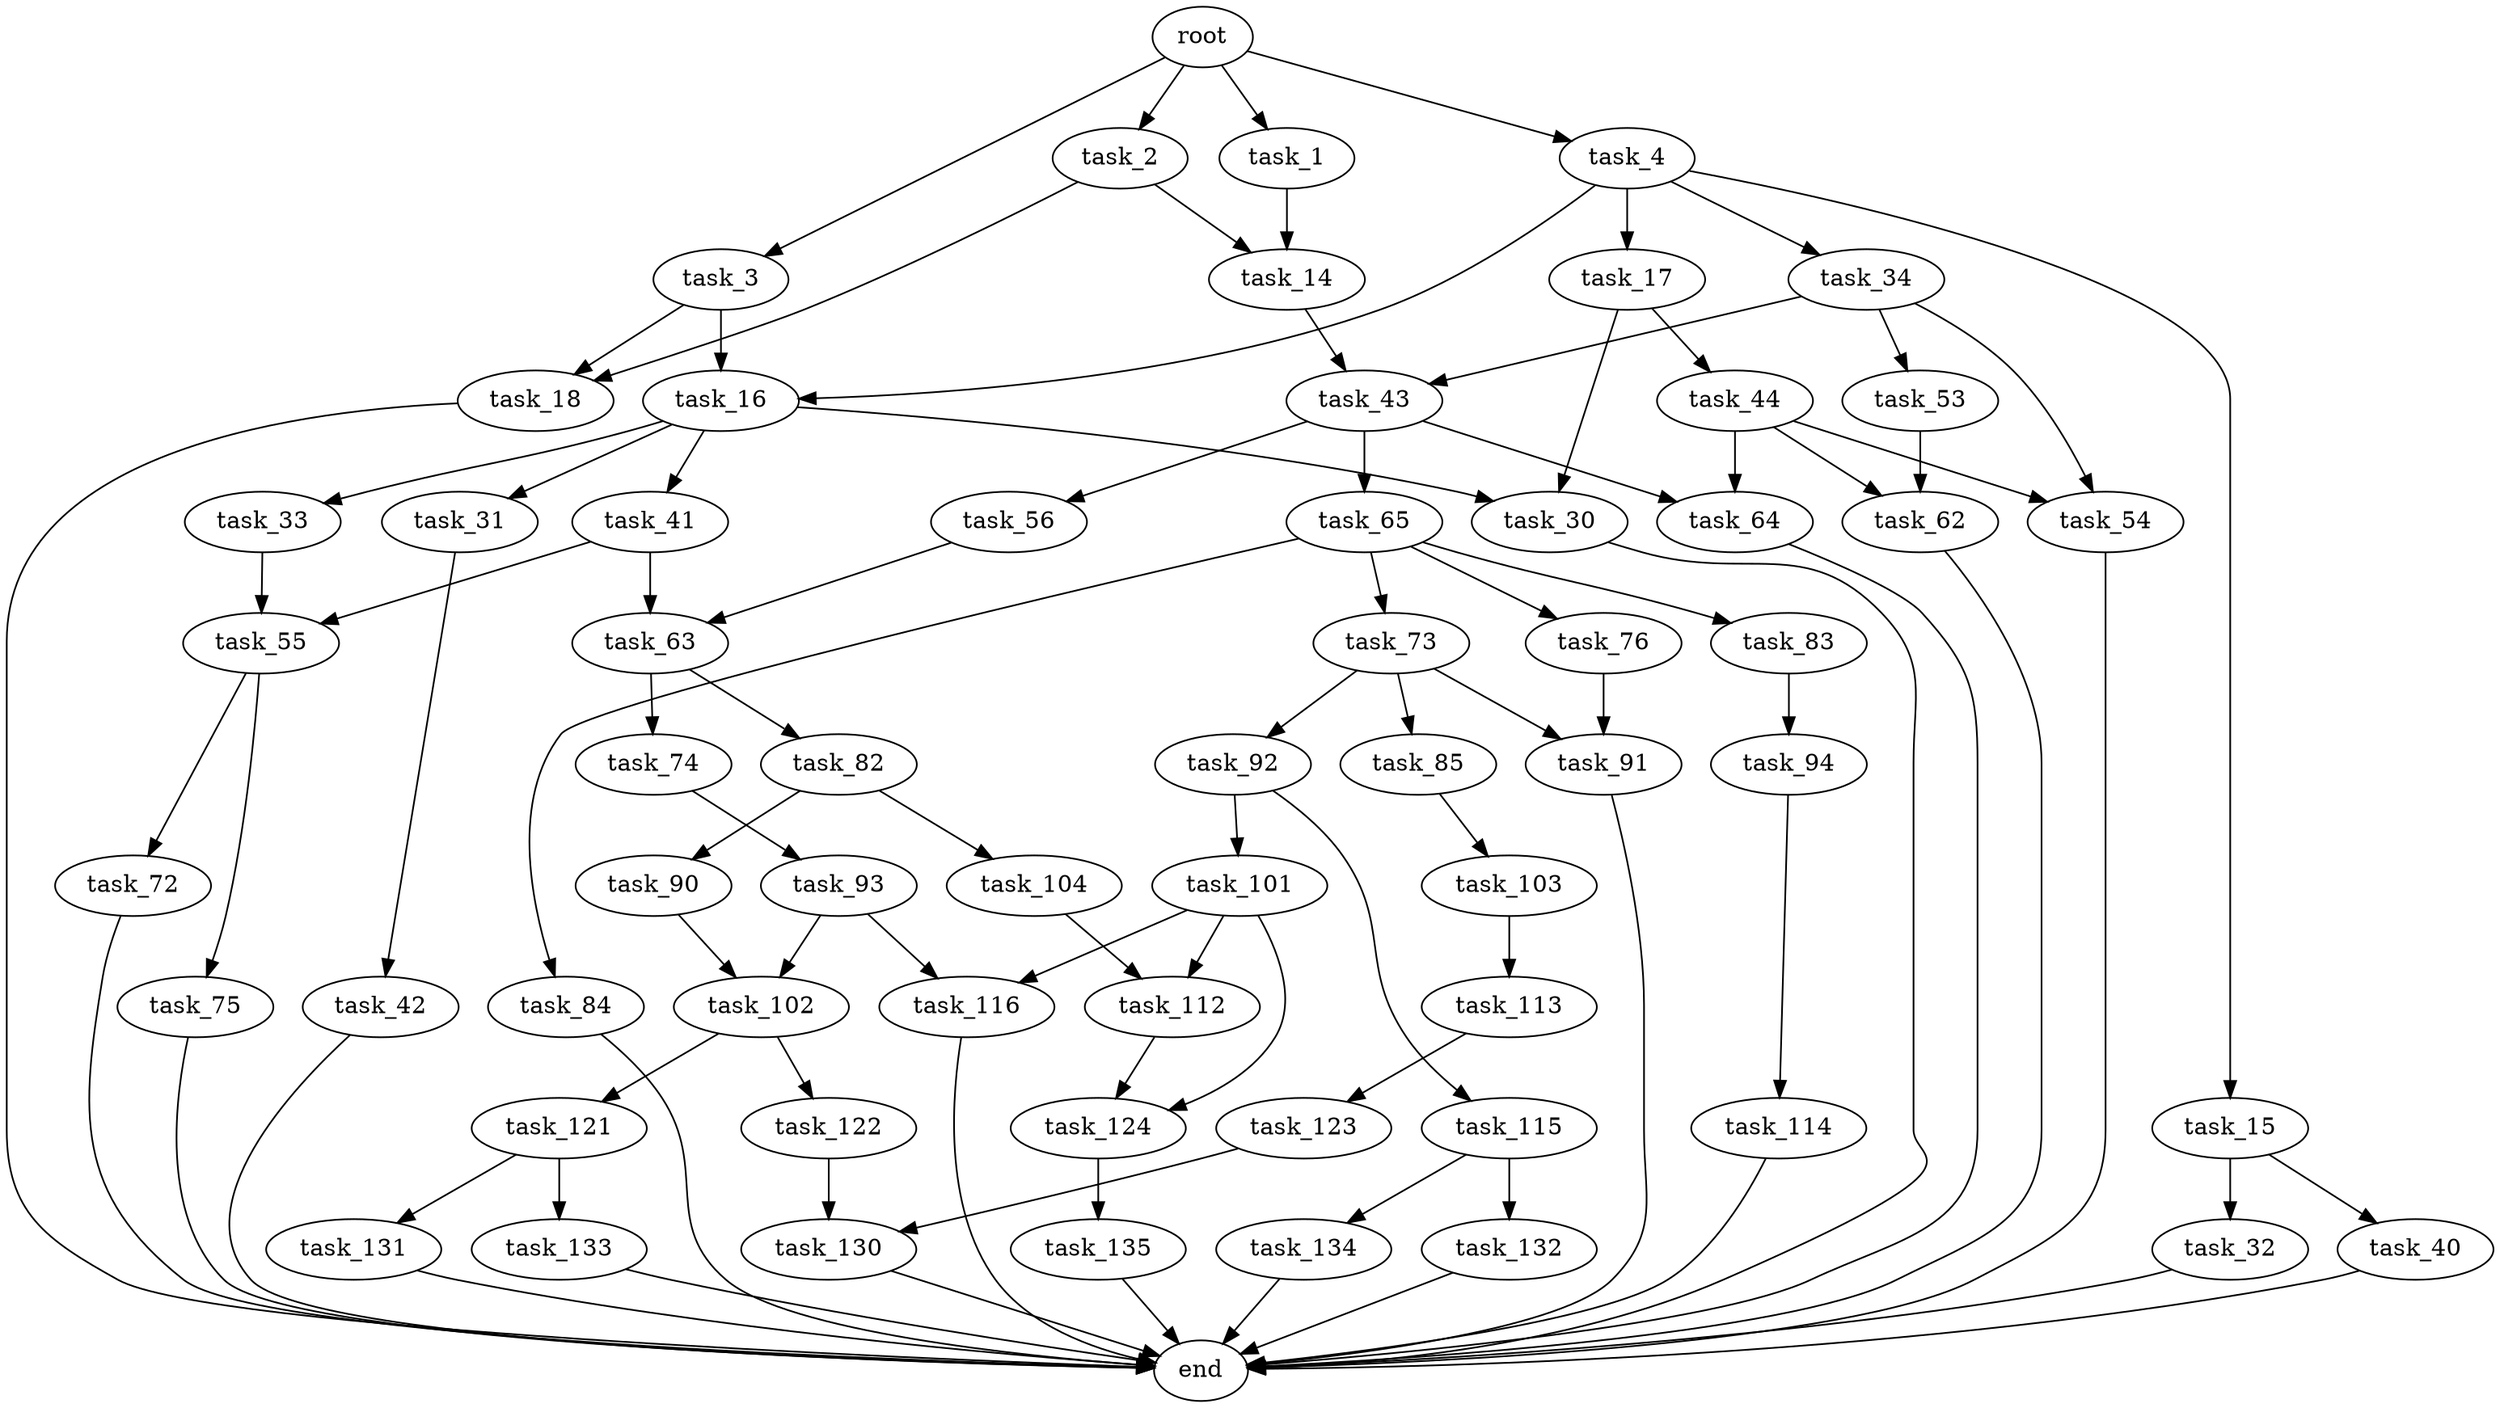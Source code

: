digraph G {
  root [size="0.000000"];
  task_1 [size="12339014657.000000"];
  task_2 [size="782757789696.000000"];
  task_3 [size="17421314628.000000"];
  task_4 [size="8589934592.000000"];
  task_14 [size="8589934592.000000"];
  task_15 [size="8589934592.000000"];
  task_16 [size="448448533515.000000"];
  task_17 [size="103646050959.000000"];
  task_18 [size="549755813888.000000"];
  task_30 [size="85713205455.000000"];
  task_31 [size="8433924250.000000"];
  task_32 [size="1073741824000.000000"];
  task_33 [size="89216931540.000000"];
  task_34 [size="231928233984.000000"];
  task_40 [size="6894303841.000000"];
  task_41 [size="68719476736.000000"];
  task_42 [size="8589934592.000000"];
  task_43 [size="28991029248.000000"];
  task_44 [size="419465005523.000000"];
  task_53 [size="2141129564.000000"];
  task_54 [size="1925613341.000000"];
  task_55 [size="32580640622.000000"];
  task_56 [size="7857066879.000000"];
  task_62 [size="134217728000.000000"];
  task_63 [size="231928233984.000000"];
  task_64 [size="6405229532.000000"];
  task_65 [size="1073741824000.000000"];
  task_72 [size="24691247153.000000"];
  task_73 [size="170318722357.000000"];
  task_74 [size="3131704297.000000"];
  task_75 [size="98961152381.000000"];
  task_76 [size="62463572065.000000"];
  task_82 [size="8368251041.000000"];
  task_83 [size="28991029248.000000"];
  task_84 [size="476187200779.000000"];
  task_85 [size="368293445632.000000"];
  task_90 [size="368293445632.000000"];
  task_91 [size="42881954914.000000"];
  task_92 [size="16320168420.000000"];
  task_93 [size="8589934592.000000"];
  task_94 [size="8671457488.000000"];
  task_101 [size="782757789696.000000"];
  task_102 [size="134217728000.000000"];
  task_103 [size="231928233984.000000"];
  task_104 [size="288570872895.000000"];
  task_112 [size="737528373721.000000"];
  task_113 [size="10907957242.000000"];
  task_114 [size="5231759630.000000"];
  task_115 [size="28991029248.000000"];
  task_116 [size="231928233984.000000"];
  task_121 [size="111005555630.000000"];
  task_122 [size="231928233984.000000"];
  task_123 [size="3727454208.000000"];
  task_124 [size="984670359303.000000"];
  task_130 [size="24681836288.000000"];
  task_131 [size="16981272523.000000"];
  task_132 [size="231928233984.000000"];
  task_133 [size="93804792464.000000"];
  task_134 [size="782757789696.000000"];
  task_135 [size="603072019.000000"];
  end [size="0.000000"];

  root -> task_1 [size="1.000000"];
  root -> task_2 [size="1.000000"];
  root -> task_3 [size="1.000000"];
  root -> task_4 [size="1.000000"];
  task_1 -> task_14 [size="301989888.000000"];
  task_2 -> task_14 [size="679477248.000000"];
  task_2 -> task_18 [size="679477248.000000"];
  task_3 -> task_16 [size="33554432.000000"];
  task_3 -> task_18 [size="33554432.000000"];
  task_4 -> task_15 [size="33554432.000000"];
  task_4 -> task_16 [size="33554432.000000"];
  task_4 -> task_17 [size="33554432.000000"];
  task_4 -> task_34 [size="33554432.000000"];
  task_14 -> task_43 [size="33554432.000000"];
  task_15 -> task_32 [size="33554432.000000"];
  task_15 -> task_40 [size="33554432.000000"];
  task_16 -> task_30 [size="536870912.000000"];
  task_16 -> task_31 [size="536870912.000000"];
  task_16 -> task_33 [size="536870912.000000"];
  task_16 -> task_41 [size="536870912.000000"];
  task_17 -> task_30 [size="75497472.000000"];
  task_17 -> task_44 [size="75497472.000000"];
  task_18 -> end [size="1.000000"];
  task_30 -> end [size="1.000000"];
  task_31 -> task_42 [size="536870912.000000"];
  task_32 -> end [size="1.000000"];
  task_33 -> task_55 [size="75497472.000000"];
  task_34 -> task_43 [size="301989888.000000"];
  task_34 -> task_53 [size="301989888.000000"];
  task_34 -> task_54 [size="301989888.000000"];
  task_40 -> end [size="1.000000"];
  task_41 -> task_55 [size="134217728.000000"];
  task_41 -> task_63 [size="134217728.000000"];
  task_42 -> end [size="1.000000"];
  task_43 -> task_56 [size="75497472.000000"];
  task_43 -> task_64 [size="75497472.000000"];
  task_43 -> task_65 [size="75497472.000000"];
  task_44 -> task_54 [size="411041792.000000"];
  task_44 -> task_62 [size="411041792.000000"];
  task_44 -> task_64 [size="411041792.000000"];
  task_53 -> task_62 [size="33554432.000000"];
  task_54 -> end [size="1.000000"];
  task_55 -> task_72 [size="33554432.000000"];
  task_55 -> task_75 [size="33554432.000000"];
  task_56 -> task_63 [size="134217728.000000"];
  task_62 -> end [size="1.000000"];
  task_63 -> task_74 [size="301989888.000000"];
  task_63 -> task_82 [size="301989888.000000"];
  task_64 -> end [size="1.000000"];
  task_65 -> task_73 [size="838860800.000000"];
  task_65 -> task_76 [size="838860800.000000"];
  task_65 -> task_83 [size="838860800.000000"];
  task_65 -> task_84 [size="838860800.000000"];
  task_72 -> end [size="1.000000"];
  task_73 -> task_85 [size="209715200.000000"];
  task_73 -> task_91 [size="209715200.000000"];
  task_73 -> task_92 [size="209715200.000000"];
  task_74 -> task_93 [size="209715200.000000"];
  task_75 -> end [size="1.000000"];
  task_76 -> task_91 [size="134217728.000000"];
  task_82 -> task_90 [size="301989888.000000"];
  task_82 -> task_104 [size="301989888.000000"];
  task_83 -> task_94 [size="75497472.000000"];
  task_84 -> end [size="1.000000"];
  task_85 -> task_103 [size="411041792.000000"];
  task_90 -> task_102 [size="411041792.000000"];
  task_91 -> end [size="1.000000"];
  task_92 -> task_101 [size="33554432.000000"];
  task_92 -> task_115 [size="33554432.000000"];
  task_93 -> task_102 [size="33554432.000000"];
  task_93 -> task_116 [size="33554432.000000"];
  task_94 -> task_114 [size="536870912.000000"];
  task_101 -> task_112 [size="679477248.000000"];
  task_101 -> task_116 [size="679477248.000000"];
  task_101 -> task_124 [size="679477248.000000"];
  task_102 -> task_121 [size="209715200.000000"];
  task_102 -> task_122 [size="209715200.000000"];
  task_103 -> task_113 [size="301989888.000000"];
  task_104 -> task_112 [size="301989888.000000"];
  task_112 -> task_124 [size="838860800.000000"];
  task_113 -> task_123 [size="679477248.000000"];
  task_114 -> end [size="1.000000"];
  task_115 -> task_132 [size="75497472.000000"];
  task_115 -> task_134 [size="75497472.000000"];
  task_116 -> end [size="1.000000"];
  task_121 -> task_131 [size="75497472.000000"];
  task_121 -> task_133 [size="75497472.000000"];
  task_122 -> task_130 [size="301989888.000000"];
  task_123 -> task_130 [size="75497472.000000"];
  task_124 -> task_135 [size="838860800.000000"];
  task_130 -> end [size="1.000000"];
  task_131 -> end [size="1.000000"];
  task_132 -> end [size="1.000000"];
  task_133 -> end [size="1.000000"];
  task_134 -> end [size="1.000000"];
  task_135 -> end [size="1.000000"];
}
